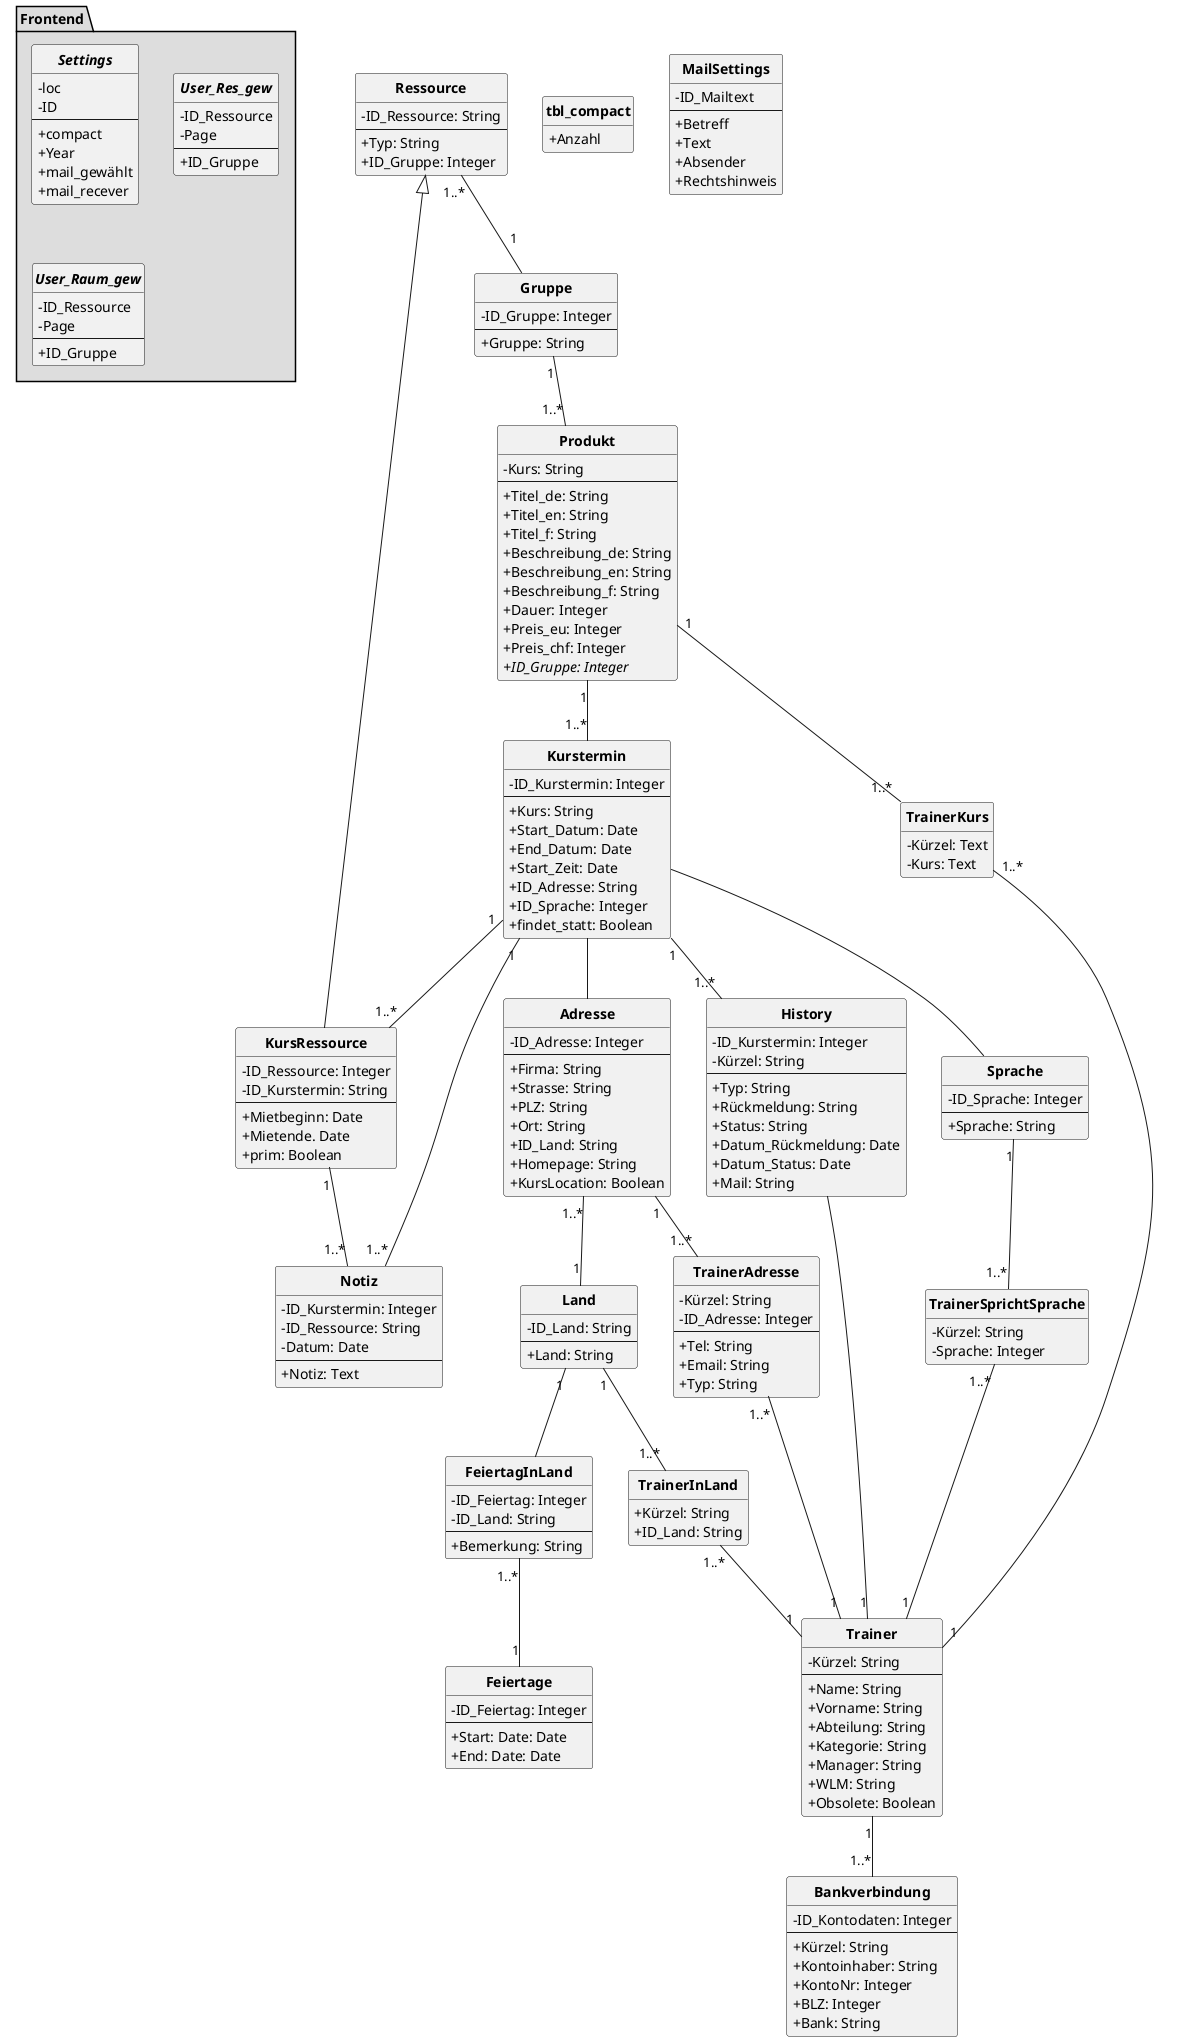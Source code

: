 @startuml
skinparam style strictuml
skinparam classAttributeIconSize 0
skinparam classFontStyle Bold
hide enum methods
hide empty members

class Ressource{
    -ID_Ressource: String
    --
    +Typ: String
    +ID_Gruppe: Integer
}
class KursRessource extends Ressource{
    -ID_Ressource: Integer
    -ID_Kurstermin: String
    --
    +Mietbeginn: Date
    +Mietende. Date
    +prim: Boolean
}
class Gruppe{
    -ID_Gruppe: Integer
    --
    +Gruppe: String
}
class Produkt{
    -Kurs: String
    --
    +Titel_de: String
    +Titel_en: String
    +Titel_f: String
    +Beschreibung_de: String
    +Beschreibung_en: String
    +Beschreibung_f: String
    +Dauer: Integer
    +Preis_eu: Integer
    +Preis_chf: Integer
    +{abstract}ID_Gruppe: Integer
}
class Kurstermin{
    -ID_Kurstermin: Integer
    --
    +Kurs: String
    +Start_Datum: Date
    +End_Datum: Date
    +Start_Zeit: Date
    +ID_Adresse: String
    +ID_Sprache: Integer
    +findet_statt: Boolean
}
class Notiz{
    -ID_Kurstermin: Integer
    -ID_Ressource: String
    -Datum: Date
    --
    +Notiz: Text
}
class TrainerKurs{
    -Kürzel: Text
    -Kurs: Text

}
class Adresse{
    -ID_Adresse: Integer
    --
    +Firma: String
    +Strasse: String
    +PLZ: String
    +Ort: String
    +ID_Land: String
    +Homepage: String
    +KursLocation: Boolean
}
class History{
    -ID_Kurstermin: Integer
    -Kürzel: String
    --
    +Typ: String
    +Rückmeldung: String
    +Status: String
    +Datum_Rückmeldung: Date
    +Datum_Status: Date
    +Mail: String
}
class Land{
    -ID_Land: String
    --
    +Land: String
}
class TrainerInLand{
    +Kürzel: String
    +ID_Land: String
}
class FeiertagInLand{
    -ID_Feiertag: Integer
    -ID_Land: String
    --
    +Bemerkung: String
}
class Feiertage{
    -ID_Feiertag: Integer
    --
    +Start: Date: Date
    +End: Date: Date
}
class Sprache{
    -ID_Sprache: Integer
    --
    +Sprache: String
}
class TrainerSprichtSprache{
    -Kürzel: String
    -Sprache: Integer
}
class Trainer{
    -Kürzel: String
    --
    +Name: String
    +Vorname: String
    +Abteilung: String
    +Kategorie: String
    +Manager: String
    +WLM: String
    +Obsolete: Boolean
}
class TrainerAdresse{
    -Kürzel: String
    -ID_Adresse: Integer
    --
    +Tel: String
    +Email: String
    +Typ: String
}
class Bankverbindung{
    -ID_Kontodaten: Integer
    --
    +Kürzel: String
    +Kontoinhaber: String
    +KontoNr: Integer
    +BLZ: Integer
    +Bank: String
}
class tbl_compact{
    +Anzahl
}
class MailSettings{
    -ID_Mailtext
    --
    +Betreff
    +Text
    +Absender
    +Rechtshinweis
}


Ressource "1..*" -- "1\n" Gruppe
Gruppe "1" -- "1..*" Produkt
KursRessource "1" -- "1..*" Notiz

Produkt "1" -- "1..*" TrainerKurs
Produkt "1" -- "1..*" Kurstermin

Kurstermin "1" -- "1..*" KursRessource
Kurstermin "1" -- "1..*" Notiz
Kurstermin "1" -- "1..*" History
Kurstermin  -- Sprache
Kurstermin  -- Adresse

TrainerKurs "1..*" -- "1" Trainer

Adresse "1" -- "1..*" TrainerAdresse
Adresse "1..*" -- "1" Land

History -- "1" Trainer

Land "1" -- FeiertagInLand
Land "1" -- "1..*" TrainerInLand

Sprache "1" -- "1..*" TrainerSprichtSprache

TrainerAdresse "1..*" -- "1"Trainer

FeiertagInLand "1..*" -- "1" Feiertage

TrainerInLand "1..*" -- "1" Trainer

TrainerSprichtSprache "1..*" -- "1" Trainer

Trainer "1" -- "1..*" Bankverbindung

package "Frontend" #DDDDDD{
    Interface Settings{
        -loc
        -ID
        --
        +compact
        +Year
        +mail_gewählt
        +mail_recever
    }
    Interface User_Res_gew{
        -ID_Ressource
        -Page
        --
        +ID_Gruppe
    }
    Interface User_Raum_gew{
        -ID_Ressource
        -Page
        --
        +ID_Gruppe
    }

}

@enduml